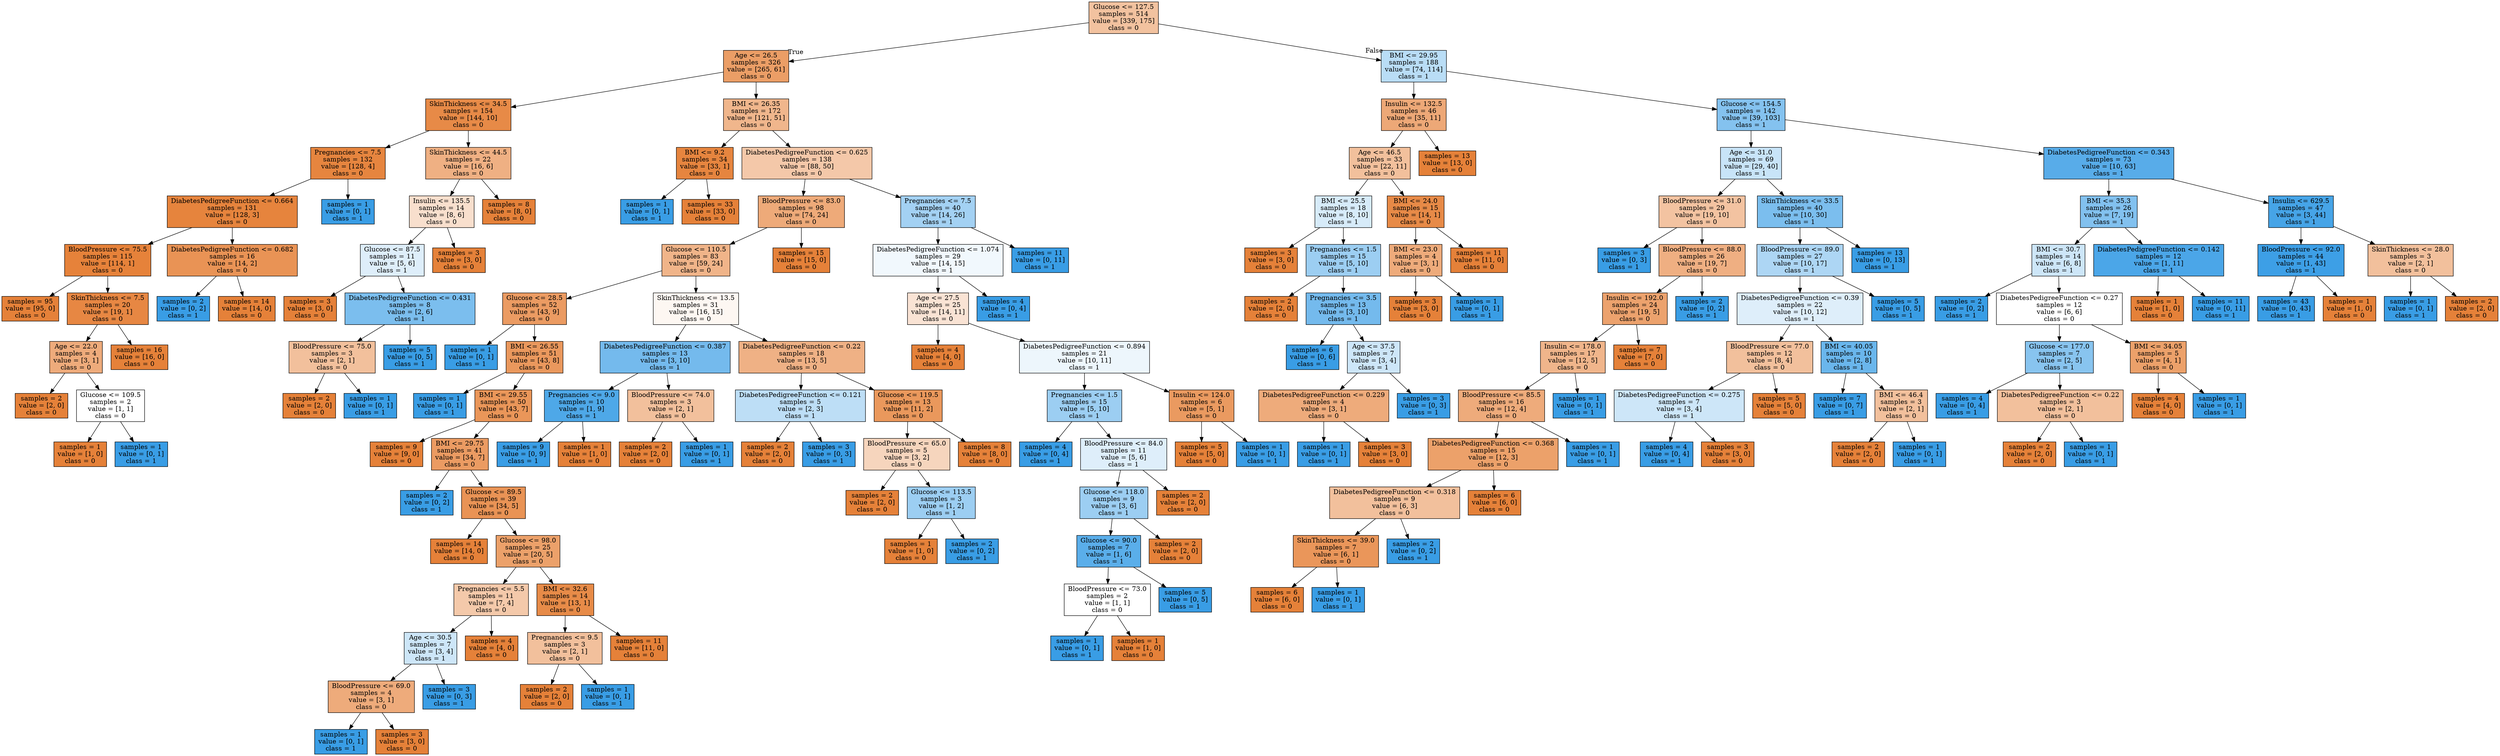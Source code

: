 digraph Tree {
node [shape=box, style="filled", color="black"] ;
0 [label="Glucose <= 127.5\nsamples = 514\nvalue = [339, 175]\nclass = 0", fillcolor="#e581397b"] ;
1 [label="Age <= 26.5\nsamples = 326\nvalue = [265, 61]\nclass = 0", fillcolor="#e58139c4"] ;
0 -> 1 [labeldistance=2.5, labelangle=45, headlabel="True"] ;
2 [label="SkinThickness <= 34.5\nsamples = 154\nvalue = [144, 10]\nclass = 0", fillcolor="#e58139ed"] ;
1 -> 2 ;
3 [label="Pregnancies <= 7.5\nsamples = 132\nvalue = [128, 4]\nclass = 0", fillcolor="#e58139f7"] ;
2 -> 3 ;
4 [label="DiabetesPedigreeFunction <= 0.664\nsamples = 131\nvalue = [128, 3]\nclass = 0", fillcolor="#e58139f9"] ;
3 -> 4 ;
5 [label="BloodPressure <= 75.5\nsamples = 115\nvalue = [114, 1]\nclass = 0", fillcolor="#e58139fd"] ;
4 -> 5 ;
6 [label="samples = 95\nvalue = [95, 0]\nclass = 0", fillcolor="#e58139ff"] ;
5 -> 6 ;
7 [label="SkinThickness <= 7.5\nsamples = 20\nvalue = [19, 1]\nclass = 0", fillcolor="#e58139f2"] ;
5 -> 7 ;
8 [label="Age <= 22.0\nsamples = 4\nvalue = [3, 1]\nclass = 0", fillcolor="#e58139aa"] ;
7 -> 8 ;
9 [label="samples = 2\nvalue = [2, 0]\nclass = 0", fillcolor="#e58139ff"] ;
8 -> 9 ;
10 [label="Glucose <= 109.5\nsamples = 2\nvalue = [1, 1]\nclass = 0", fillcolor="#e5813900"] ;
8 -> 10 ;
11 [label="samples = 1\nvalue = [1, 0]\nclass = 0", fillcolor="#e58139ff"] ;
10 -> 11 ;
12 [label="samples = 1\nvalue = [0, 1]\nclass = 1", fillcolor="#399de5ff"] ;
10 -> 12 ;
13 [label="samples = 16\nvalue = [16, 0]\nclass = 0", fillcolor="#e58139ff"] ;
7 -> 13 ;
14 [label="DiabetesPedigreeFunction <= 0.682\nsamples = 16\nvalue = [14, 2]\nclass = 0", fillcolor="#e58139db"] ;
4 -> 14 ;
15 [label="samples = 2\nvalue = [0, 2]\nclass = 1", fillcolor="#399de5ff"] ;
14 -> 15 ;
16 [label="samples = 14\nvalue = [14, 0]\nclass = 0", fillcolor="#e58139ff"] ;
14 -> 16 ;
17 [label="samples = 1\nvalue = [0, 1]\nclass = 1", fillcolor="#399de5ff"] ;
3 -> 17 ;
18 [label="SkinThickness <= 44.5\nsamples = 22\nvalue = [16, 6]\nclass = 0", fillcolor="#e581399f"] ;
2 -> 18 ;
19 [label="Insulin <= 135.5\nsamples = 14\nvalue = [8, 6]\nclass = 0", fillcolor="#e5813940"] ;
18 -> 19 ;
20 [label="Glucose <= 87.5\nsamples = 11\nvalue = [5, 6]\nclass = 1", fillcolor="#399de52a"] ;
19 -> 20 ;
21 [label="samples = 3\nvalue = [3, 0]\nclass = 0", fillcolor="#e58139ff"] ;
20 -> 21 ;
22 [label="DiabetesPedigreeFunction <= 0.431\nsamples = 8\nvalue = [2, 6]\nclass = 1", fillcolor="#399de5aa"] ;
20 -> 22 ;
23 [label="BloodPressure <= 75.0\nsamples = 3\nvalue = [2, 1]\nclass = 0", fillcolor="#e581397f"] ;
22 -> 23 ;
24 [label="samples = 2\nvalue = [2, 0]\nclass = 0", fillcolor="#e58139ff"] ;
23 -> 24 ;
25 [label="samples = 1\nvalue = [0, 1]\nclass = 1", fillcolor="#399de5ff"] ;
23 -> 25 ;
26 [label="samples = 5\nvalue = [0, 5]\nclass = 1", fillcolor="#399de5ff"] ;
22 -> 26 ;
27 [label="samples = 3\nvalue = [3, 0]\nclass = 0", fillcolor="#e58139ff"] ;
19 -> 27 ;
28 [label="samples = 8\nvalue = [8, 0]\nclass = 0", fillcolor="#e58139ff"] ;
18 -> 28 ;
29 [label="BMI <= 26.35\nsamples = 172\nvalue = [121, 51]\nclass = 0", fillcolor="#e5813994"] ;
1 -> 29 ;
30 [label="BMI <= 9.2\nsamples = 34\nvalue = [33, 1]\nclass = 0", fillcolor="#e58139f7"] ;
29 -> 30 ;
31 [label="samples = 1\nvalue = [0, 1]\nclass = 1", fillcolor="#399de5ff"] ;
30 -> 31 ;
32 [label="samples = 33\nvalue = [33, 0]\nclass = 0", fillcolor="#e58139ff"] ;
30 -> 32 ;
33 [label="DiabetesPedigreeFunction <= 0.625\nsamples = 138\nvalue = [88, 50]\nclass = 0", fillcolor="#e581396e"] ;
29 -> 33 ;
34 [label="BloodPressure <= 83.0\nsamples = 98\nvalue = [74, 24]\nclass = 0", fillcolor="#e58139ac"] ;
33 -> 34 ;
35 [label="Glucose <= 110.5\nsamples = 83\nvalue = [59, 24]\nclass = 0", fillcolor="#e5813997"] ;
34 -> 35 ;
36 [label="Glucose <= 28.5\nsamples = 52\nvalue = [43, 9]\nclass = 0", fillcolor="#e58139ca"] ;
35 -> 36 ;
37 [label="samples = 1\nvalue = [0, 1]\nclass = 1", fillcolor="#399de5ff"] ;
36 -> 37 ;
38 [label="BMI <= 26.55\nsamples = 51\nvalue = [43, 8]\nclass = 0", fillcolor="#e58139d0"] ;
36 -> 38 ;
39 [label="samples = 1\nvalue = [0, 1]\nclass = 1", fillcolor="#399de5ff"] ;
38 -> 39 ;
40 [label="BMI <= 29.55\nsamples = 50\nvalue = [43, 7]\nclass = 0", fillcolor="#e58139d5"] ;
38 -> 40 ;
41 [label="samples = 9\nvalue = [9, 0]\nclass = 0", fillcolor="#e58139ff"] ;
40 -> 41 ;
42 [label="BMI <= 29.75\nsamples = 41\nvalue = [34, 7]\nclass = 0", fillcolor="#e58139ca"] ;
40 -> 42 ;
43 [label="samples = 2\nvalue = [0, 2]\nclass = 1", fillcolor="#399de5ff"] ;
42 -> 43 ;
44 [label="Glucose <= 89.5\nsamples = 39\nvalue = [34, 5]\nclass = 0", fillcolor="#e58139da"] ;
42 -> 44 ;
45 [label="samples = 14\nvalue = [14, 0]\nclass = 0", fillcolor="#e58139ff"] ;
44 -> 45 ;
46 [label="Glucose <= 98.0\nsamples = 25\nvalue = [20, 5]\nclass = 0", fillcolor="#e58139bf"] ;
44 -> 46 ;
47 [label="Pregnancies <= 5.5\nsamples = 11\nvalue = [7, 4]\nclass = 0", fillcolor="#e581396d"] ;
46 -> 47 ;
48 [label="Age <= 30.5\nsamples = 7\nvalue = [3, 4]\nclass = 1", fillcolor="#399de540"] ;
47 -> 48 ;
49 [label="BloodPressure <= 69.0\nsamples = 4\nvalue = [3, 1]\nclass = 0", fillcolor="#e58139aa"] ;
48 -> 49 ;
50 [label="samples = 1\nvalue = [0, 1]\nclass = 1", fillcolor="#399de5ff"] ;
49 -> 50 ;
51 [label="samples = 3\nvalue = [3, 0]\nclass = 0", fillcolor="#e58139ff"] ;
49 -> 51 ;
52 [label="samples = 3\nvalue = [0, 3]\nclass = 1", fillcolor="#399de5ff"] ;
48 -> 52 ;
53 [label="samples = 4\nvalue = [4, 0]\nclass = 0", fillcolor="#e58139ff"] ;
47 -> 53 ;
54 [label="BMI <= 32.6\nsamples = 14\nvalue = [13, 1]\nclass = 0", fillcolor="#e58139eb"] ;
46 -> 54 ;
55 [label="Pregnancies <= 9.5\nsamples = 3\nvalue = [2, 1]\nclass = 0", fillcolor="#e581397f"] ;
54 -> 55 ;
56 [label="samples = 2\nvalue = [2, 0]\nclass = 0", fillcolor="#e58139ff"] ;
55 -> 56 ;
57 [label="samples = 1\nvalue = [0, 1]\nclass = 1", fillcolor="#399de5ff"] ;
55 -> 57 ;
58 [label="samples = 11\nvalue = [11, 0]\nclass = 0", fillcolor="#e58139ff"] ;
54 -> 58 ;
59 [label="SkinThickness <= 13.5\nsamples = 31\nvalue = [16, 15]\nclass = 0", fillcolor="#e5813910"] ;
35 -> 59 ;
60 [label="DiabetesPedigreeFunction <= 0.387\nsamples = 13\nvalue = [3, 10]\nclass = 1", fillcolor="#399de5b3"] ;
59 -> 60 ;
61 [label="Pregnancies <= 9.0\nsamples = 10\nvalue = [1, 9]\nclass = 1", fillcolor="#399de5e3"] ;
60 -> 61 ;
62 [label="samples = 9\nvalue = [0, 9]\nclass = 1", fillcolor="#399de5ff"] ;
61 -> 62 ;
63 [label="samples = 1\nvalue = [1, 0]\nclass = 0", fillcolor="#e58139ff"] ;
61 -> 63 ;
64 [label="BloodPressure <= 74.0\nsamples = 3\nvalue = [2, 1]\nclass = 0", fillcolor="#e581397f"] ;
60 -> 64 ;
65 [label="samples = 2\nvalue = [2, 0]\nclass = 0", fillcolor="#e58139ff"] ;
64 -> 65 ;
66 [label="samples = 1\nvalue = [0, 1]\nclass = 1", fillcolor="#399de5ff"] ;
64 -> 66 ;
67 [label="DiabetesPedigreeFunction <= 0.22\nsamples = 18\nvalue = [13, 5]\nclass = 0", fillcolor="#e581399d"] ;
59 -> 67 ;
68 [label="DiabetesPedigreeFunction <= 0.121\nsamples = 5\nvalue = [2, 3]\nclass = 1", fillcolor="#399de555"] ;
67 -> 68 ;
69 [label="samples = 2\nvalue = [2, 0]\nclass = 0", fillcolor="#e58139ff"] ;
68 -> 69 ;
70 [label="samples = 3\nvalue = [0, 3]\nclass = 1", fillcolor="#399de5ff"] ;
68 -> 70 ;
71 [label="Glucose <= 119.5\nsamples = 13\nvalue = [11, 2]\nclass = 0", fillcolor="#e58139d1"] ;
67 -> 71 ;
72 [label="BloodPressure <= 65.0\nsamples = 5\nvalue = [3, 2]\nclass = 0", fillcolor="#e5813955"] ;
71 -> 72 ;
73 [label="samples = 2\nvalue = [2, 0]\nclass = 0", fillcolor="#e58139ff"] ;
72 -> 73 ;
74 [label="Glucose <= 113.5\nsamples = 3\nvalue = [1, 2]\nclass = 1", fillcolor="#399de57f"] ;
72 -> 74 ;
75 [label="samples = 1\nvalue = [1, 0]\nclass = 0", fillcolor="#e58139ff"] ;
74 -> 75 ;
76 [label="samples = 2\nvalue = [0, 2]\nclass = 1", fillcolor="#399de5ff"] ;
74 -> 76 ;
77 [label="samples = 8\nvalue = [8, 0]\nclass = 0", fillcolor="#e58139ff"] ;
71 -> 77 ;
78 [label="samples = 15\nvalue = [15, 0]\nclass = 0", fillcolor="#e58139ff"] ;
34 -> 78 ;
79 [label="Pregnancies <= 7.5\nsamples = 40\nvalue = [14, 26]\nclass = 1", fillcolor="#399de576"] ;
33 -> 79 ;
80 [label="DiabetesPedigreeFunction <= 1.074\nsamples = 29\nvalue = [14, 15]\nclass = 1", fillcolor="#399de511"] ;
79 -> 80 ;
81 [label="Age <= 27.5\nsamples = 25\nvalue = [14, 11]\nclass = 0", fillcolor="#e5813937"] ;
80 -> 81 ;
82 [label="samples = 4\nvalue = [4, 0]\nclass = 0", fillcolor="#e58139ff"] ;
81 -> 82 ;
83 [label="DiabetesPedigreeFunction <= 0.894\nsamples = 21\nvalue = [10, 11]\nclass = 1", fillcolor="#399de517"] ;
81 -> 83 ;
84 [label="Pregnancies <= 1.5\nsamples = 15\nvalue = [5, 10]\nclass = 1", fillcolor="#399de57f"] ;
83 -> 84 ;
85 [label="samples = 4\nvalue = [0, 4]\nclass = 1", fillcolor="#399de5ff"] ;
84 -> 85 ;
86 [label="BloodPressure <= 84.0\nsamples = 11\nvalue = [5, 6]\nclass = 1", fillcolor="#399de52a"] ;
84 -> 86 ;
87 [label="Glucose <= 118.0\nsamples = 9\nvalue = [3, 6]\nclass = 1", fillcolor="#399de57f"] ;
86 -> 87 ;
88 [label="Glucose <= 90.0\nsamples = 7\nvalue = [1, 6]\nclass = 1", fillcolor="#399de5d4"] ;
87 -> 88 ;
89 [label="BloodPressure <= 73.0\nsamples = 2\nvalue = [1, 1]\nclass = 0", fillcolor="#e5813900"] ;
88 -> 89 ;
90 [label="samples = 1\nvalue = [0, 1]\nclass = 1", fillcolor="#399de5ff"] ;
89 -> 90 ;
91 [label="samples = 1\nvalue = [1, 0]\nclass = 0", fillcolor="#e58139ff"] ;
89 -> 91 ;
92 [label="samples = 5\nvalue = [0, 5]\nclass = 1", fillcolor="#399de5ff"] ;
88 -> 92 ;
93 [label="samples = 2\nvalue = [2, 0]\nclass = 0", fillcolor="#e58139ff"] ;
87 -> 93 ;
94 [label="samples = 2\nvalue = [2, 0]\nclass = 0", fillcolor="#e58139ff"] ;
86 -> 94 ;
95 [label="Insulin <= 124.0\nsamples = 6\nvalue = [5, 1]\nclass = 0", fillcolor="#e58139cc"] ;
83 -> 95 ;
96 [label="samples = 5\nvalue = [5, 0]\nclass = 0", fillcolor="#e58139ff"] ;
95 -> 96 ;
97 [label="samples = 1\nvalue = [0, 1]\nclass = 1", fillcolor="#399de5ff"] ;
95 -> 97 ;
98 [label="samples = 4\nvalue = [0, 4]\nclass = 1", fillcolor="#399de5ff"] ;
80 -> 98 ;
99 [label="samples = 11\nvalue = [0, 11]\nclass = 1", fillcolor="#399de5ff"] ;
79 -> 99 ;
100 [label="BMI <= 29.95\nsamples = 188\nvalue = [74, 114]\nclass = 1", fillcolor="#399de559"] ;
0 -> 100 [labeldistance=2.5, labelangle=-45, headlabel="False"] ;
101 [label="Insulin <= 132.5\nsamples = 46\nvalue = [35, 11]\nclass = 0", fillcolor="#e58139af"] ;
100 -> 101 ;
102 [label="Age <= 46.5\nsamples = 33\nvalue = [22, 11]\nclass = 0", fillcolor="#e581397f"] ;
101 -> 102 ;
103 [label="BMI <= 25.5\nsamples = 18\nvalue = [8, 10]\nclass = 1", fillcolor="#399de533"] ;
102 -> 103 ;
104 [label="samples = 3\nvalue = [3, 0]\nclass = 0", fillcolor="#e58139ff"] ;
103 -> 104 ;
105 [label="Pregnancies <= 1.5\nsamples = 15\nvalue = [5, 10]\nclass = 1", fillcolor="#399de57f"] ;
103 -> 105 ;
106 [label="samples = 2\nvalue = [2, 0]\nclass = 0", fillcolor="#e58139ff"] ;
105 -> 106 ;
107 [label="Pregnancies <= 3.5\nsamples = 13\nvalue = [3, 10]\nclass = 1", fillcolor="#399de5b3"] ;
105 -> 107 ;
108 [label="samples = 6\nvalue = [0, 6]\nclass = 1", fillcolor="#399de5ff"] ;
107 -> 108 ;
109 [label="Age <= 37.5\nsamples = 7\nvalue = [3, 4]\nclass = 1", fillcolor="#399de540"] ;
107 -> 109 ;
110 [label="DiabetesPedigreeFunction <= 0.229\nsamples = 4\nvalue = [3, 1]\nclass = 0", fillcolor="#e58139aa"] ;
109 -> 110 ;
111 [label="samples = 1\nvalue = [0, 1]\nclass = 1", fillcolor="#399de5ff"] ;
110 -> 111 ;
112 [label="samples = 3\nvalue = [3, 0]\nclass = 0", fillcolor="#e58139ff"] ;
110 -> 112 ;
113 [label="samples = 3\nvalue = [0, 3]\nclass = 1", fillcolor="#399de5ff"] ;
109 -> 113 ;
114 [label="BMI <= 24.0\nsamples = 15\nvalue = [14, 1]\nclass = 0", fillcolor="#e58139ed"] ;
102 -> 114 ;
115 [label="BMI <= 23.0\nsamples = 4\nvalue = [3, 1]\nclass = 0", fillcolor="#e58139aa"] ;
114 -> 115 ;
116 [label="samples = 3\nvalue = [3, 0]\nclass = 0", fillcolor="#e58139ff"] ;
115 -> 116 ;
117 [label="samples = 1\nvalue = [0, 1]\nclass = 1", fillcolor="#399de5ff"] ;
115 -> 117 ;
118 [label="samples = 11\nvalue = [11, 0]\nclass = 0", fillcolor="#e58139ff"] ;
114 -> 118 ;
119 [label="samples = 13\nvalue = [13, 0]\nclass = 0", fillcolor="#e58139ff"] ;
101 -> 119 ;
120 [label="Glucose <= 154.5\nsamples = 142\nvalue = [39, 103]\nclass = 1", fillcolor="#399de59e"] ;
100 -> 120 ;
121 [label="Age <= 31.0\nsamples = 69\nvalue = [29, 40]\nclass = 1", fillcolor="#399de546"] ;
120 -> 121 ;
122 [label="BloodPressure <= 31.0\nsamples = 29\nvalue = [19, 10]\nclass = 0", fillcolor="#e5813979"] ;
121 -> 122 ;
123 [label="samples = 3\nvalue = [0, 3]\nclass = 1", fillcolor="#399de5ff"] ;
122 -> 123 ;
124 [label="BloodPressure <= 88.0\nsamples = 26\nvalue = [19, 7]\nclass = 0", fillcolor="#e58139a1"] ;
122 -> 124 ;
125 [label="Insulin <= 192.0\nsamples = 24\nvalue = [19, 5]\nclass = 0", fillcolor="#e58139bc"] ;
124 -> 125 ;
126 [label="Insulin <= 178.0\nsamples = 17\nvalue = [12, 5]\nclass = 0", fillcolor="#e5813995"] ;
125 -> 126 ;
127 [label="BloodPressure <= 85.5\nsamples = 16\nvalue = [12, 4]\nclass = 0", fillcolor="#e58139aa"] ;
126 -> 127 ;
128 [label="DiabetesPedigreeFunction <= 0.368\nsamples = 15\nvalue = [12, 3]\nclass = 0", fillcolor="#e58139bf"] ;
127 -> 128 ;
129 [label="DiabetesPedigreeFunction <= 0.318\nsamples = 9\nvalue = [6, 3]\nclass = 0", fillcolor="#e581397f"] ;
128 -> 129 ;
130 [label="SkinThickness <= 39.0\nsamples = 7\nvalue = [6, 1]\nclass = 0", fillcolor="#e58139d4"] ;
129 -> 130 ;
131 [label="samples = 6\nvalue = [6, 0]\nclass = 0", fillcolor="#e58139ff"] ;
130 -> 131 ;
132 [label="samples = 1\nvalue = [0, 1]\nclass = 1", fillcolor="#399de5ff"] ;
130 -> 132 ;
133 [label="samples = 2\nvalue = [0, 2]\nclass = 1", fillcolor="#399de5ff"] ;
129 -> 133 ;
134 [label="samples = 6\nvalue = [6, 0]\nclass = 0", fillcolor="#e58139ff"] ;
128 -> 134 ;
135 [label="samples = 1\nvalue = [0, 1]\nclass = 1", fillcolor="#399de5ff"] ;
127 -> 135 ;
136 [label="samples = 1\nvalue = [0, 1]\nclass = 1", fillcolor="#399de5ff"] ;
126 -> 136 ;
137 [label="samples = 7\nvalue = [7, 0]\nclass = 0", fillcolor="#e58139ff"] ;
125 -> 137 ;
138 [label="samples = 2\nvalue = [0, 2]\nclass = 1", fillcolor="#399de5ff"] ;
124 -> 138 ;
139 [label="SkinThickness <= 33.5\nsamples = 40\nvalue = [10, 30]\nclass = 1", fillcolor="#399de5aa"] ;
121 -> 139 ;
140 [label="BloodPressure <= 89.0\nsamples = 27\nvalue = [10, 17]\nclass = 1", fillcolor="#399de569"] ;
139 -> 140 ;
141 [label="DiabetesPedigreeFunction <= 0.39\nsamples = 22\nvalue = [10, 12]\nclass = 1", fillcolor="#399de52a"] ;
140 -> 141 ;
142 [label="BloodPressure <= 77.0\nsamples = 12\nvalue = [8, 4]\nclass = 0", fillcolor="#e581397f"] ;
141 -> 142 ;
143 [label="DiabetesPedigreeFunction <= 0.275\nsamples = 7\nvalue = [3, 4]\nclass = 1", fillcolor="#399de540"] ;
142 -> 143 ;
144 [label="samples = 4\nvalue = [0, 4]\nclass = 1", fillcolor="#399de5ff"] ;
143 -> 144 ;
145 [label="samples = 3\nvalue = [3, 0]\nclass = 0", fillcolor="#e58139ff"] ;
143 -> 145 ;
146 [label="samples = 5\nvalue = [5, 0]\nclass = 0", fillcolor="#e58139ff"] ;
142 -> 146 ;
147 [label="BMI <= 40.05\nsamples = 10\nvalue = [2, 8]\nclass = 1", fillcolor="#399de5bf"] ;
141 -> 147 ;
148 [label="samples = 7\nvalue = [0, 7]\nclass = 1", fillcolor="#399de5ff"] ;
147 -> 148 ;
149 [label="BMI <= 46.4\nsamples = 3\nvalue = [2, 1]\nclass = 0", fillcolor="#e581397f"] ;
147 -> 149 ;
150 [label="samples = 2\nvalue = [2, 0]\nclass = 0", fillcolor="#e58139ff"] ;
149 -> 150 ;
151 [label="samples = 1\nvalue = [0, 1]\nclass = 1", fillcolor="#399de5ff"] ;
149 -> 151 ;
152 [label="samples = 5\nvalue = [0, 5]\nclass = 1", fillcolor="#399de5ff"] ;
140 -> 152 ;
153 [label="samples = 13\nvalue = [0, 13]\nclass = 1", fillcolor="#399de5ff"] ;
139 -> 153 ;
154 [label="DiabetesPedigreeFunction <= 0.343\nsamples = 73\nvalue = [10, 63]\nclass = 1", fillcolor="#399de5d7"] ;
120 -> 154 ;
155 [label="BMI <= 35.3\nsamples = 26\nvalue = [7, 19]\nclass = 1", fillcolor="#399de5a1"] ;
154 -> 155 ;
156 [label="BMI <= 30.7\nsamples = 14\nvalue = [6, 8]\nclass = 1", fillcolor="#399de540"] ;
155 -> 156 ;
157 [label="samples = 2\nvalue = [0, 2]\nclass = 1", fillcolor="#399de5ff"] ;
156 -> 157 ;
158 [label="DiabetesPedigreeFunction <= 0.27\nsamples = 12\nvalue = [6, 6]\nclass = 0", fillcolor="#e5813900"] ;
156 -> 158 ;
159 [label="Glucose <= 177.0\nsamples = 7\nvalue = [2, 5]\nclass = 1", fillcolor="#399de599"] ;
158 -> 159 ;
160 [label="samples = 4\nvalue = [0, 4]\nclass = 1", fillcolor="#399de5ff"] ;
159 -> 160 ;
161 [label="DiabetesPedigreeFunction <= 0.22\nsamples = 3\nvalue = [2, 1]\nclass = 0", fillcolor="#e581397f"] ;
159 -> 161 ;
162 [label="samples = 2\nvalue = [2, 0]\nclass = 0", fillcolor="#e58139ff"] ;
161 -> 162 ;
163 [label="samples = 1\nvalue = [0, 1]\nclass = 1", fillcolor="#399de5ff"] ;
161 -> 163 ;
164 [label="BMI <= 34.05\nsamples = 5\nvalue = [4, 1]\nclass = 0", fillcolor="#e58139bf"] ;
158 -> 164 ;
165 [label="samples = 4\nvalue = [4, 0]\nclass = 0", fillcolor="#e58139ff"] ;
164 -> 165 ;
166 [label="samples = 1\nvalue = [0, 1]\nclass = 1", fillcolor="#399de5ff"] ;
164 -> 166 ;
167 [label="DiabetesPedigreeFunction <= 0.142\nsamples = 12\nvalue = [1, 11]\nclass = 1", fillcolor="#399de5e8"] ;
155 -> 167 ;
168 [label="samples = 1\nvalue = [1, 0]\nclass = 0", fillcolor="#e58139ff"] ;
167 -> 168 ;
169 [label="samples = 11\nvalue = [0, 11]\nclass = 1", fillcolor="#399de5ff"] ;
167 -> 169 ;
170 [label="Insulin <= 629.5\nsamples = 47\nvalue = [3, 44]\nclass = 1", fillcolor="#399de5ee"] ;
154 -> 170 ;
171 [label="BloodPressure <= 92.0\nsamples = 44\nvalue = [1, 43]\nclass = 1", fillcolor="#399de5f9"] ;
170 -> 171 ;
172 [label="samples = 43\nvalue = [0, 43]\nclass = 1", fillcolor="#399de5ff"] ;
171 -> 172 ;
173 [label="samples = 1\nvalue = [1, 0]\nclass = 0", fillcolor="#e58139ff"] ;
171 -> 173 ;
174 [label="SkinThickness <= 28.0\nsamples = 3\nvalue = [2, 1]\nclass = 0", fillcolor="#e581397f"] ;
170 -> 174 ;
175 [label="samples = 1\nvalue = [0, 1]\nclass = 1", fillcolor="#399de5ff"] ;
174 -> 175 ;
176 [label="samples = 2\nvalue = [2, 0]\nclass = 0", fillcolor="#e58139ff"] ;
174 -> 176 ;
}